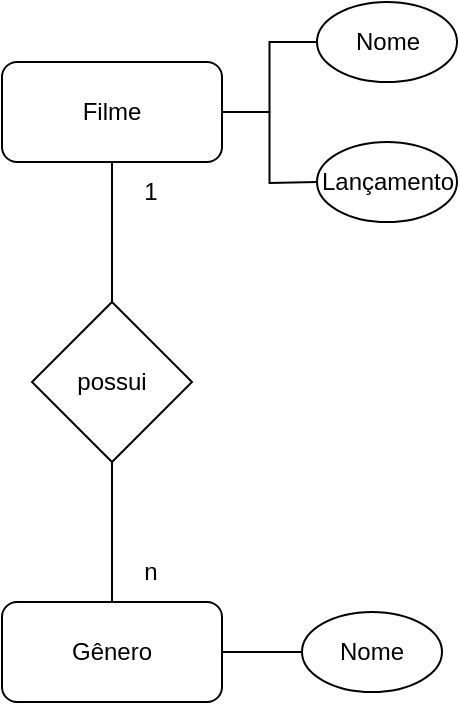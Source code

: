 <mxfile version="21.6.5" type="device" pages="7">
  <diagram name="Página-1" id="Rbm9_8pz1_UMVsuRpCix">
    <mxGraphModel dx="1050" dy="542" grid="1" gridSize="10" guides="1" tooltips="1" connect="1" arrows="1" fold="1" page="1" pageScale="1" pageWidth="827" pageHeight="1169" math="0" shadow="0">
      <root>
        <mxCell id="0" />
        <mxCell id="1" parent="0" />
        <mxCell id="4VGn9tmXkXWVKyiS41Ss-1" value="Gênero" style="rounded=1;whiteSpace=wrap;html=1;" parent="1" vertex="1">
          <mxGeometry x="340" y="470" width="110" height="50" as="geometry" />
        </mxCell>
        <mxCell id="4VGn9tmXkXWVKyiS41Ss-9" style="edgeStyle=orthogonalEdgeStyle;rounded=0;orthogonalLoop=1;jettySize=auto;html=1;entryX=0.5;entryY=0;entryDx=0;entryDy=0;strokeColor=default;endArrow=none;endFill=0;" parent="1" source="4VGn9tmXkXWVKyiS41Ss-2" target="4VGn9tmXkXWVKyiS41Ss-8" edge="1">
          <mxGeometry relative="1" as="geometry" />
        </mxCell>
        <mxCell id="4VGn9tmXkXWVKyiS41Ss-2" value="Filme" style="rounded=1;whiteSpace=wrap;html=1;" parent="1" vertex="1">
          <mxGeometry x="340" y="200" width="110" height="50" as="geometry" />
        </mxCell>
        <mxCell id="4VGn9tmXkXWVKyiS41Ss-10" value="" style="edgeStyle=orthogonalEdgeStyle;rounded=0;orthogonalLoop=1;jettySize=auto;html=1;endArrow=none;endFill=0;" parent="1" source="4VGn9tmXkXWVKyiS41Ss-8" target="4VGn9tmXkXWVKyiS41Ss-1" edge="1">
          <mxGeometry relative="1" as="geometry" />
        </mxCell>
        <mxCell id="4VGn9tmXkXWVKyiS41Ss-8" value="possui" style="rhombus;whiteSpace=wrap;html=1;" parent="1" vertex="1">
          <mxGeometry x="355" y="320" width="80" height="80" as="geometry" />
        </mxCell>
        <mxCell id="4VGn9tmXkXWVKyiS41Ss-11" value="n" style="text;html=1;align=center;verticalAlign=middle;resizable=0;points=[];autosize=1;strokeColor=none;fillColor=none;" parent="1" vertex="1">
          <mxGeometry x="399" y="440" width="30" height="30" as="geometry" />
        </mxCell>
        <mxCell id="4VGn9tmXkXWVKyiS41Ss-12" value="1" style="text;html=1;align=center;verticalAlign=middle;resizable=0;points=[];autosize=1;strokeColor=none;fillColor=none;" parent="1" vertex="1">
          <mxGeometry x="399" y="250" width="30" height="30" as="geometry" />
        </mxCell>
        <mxCell id="4VGn9tmXkXWVKyiS41Ss-20" style="edgeStyle=orthogonalEdgeStyle;rounded=0;orthogonalLoop=1;jettySize=auto;html=1;entryX=1;entryY=0.5;entryDx=0;entryDy=0;endArrow=none;endFill=0;" parent="1" source="4VGn9tmXkXWVKyiS41Ss-18" target="4VGn9tmXkXWVKyiS41Ss-2" edge="1">
          <mxGeometry relative="1" as="geometry" />
        </mxCell>
        <mxCell id="4VGn9tmXkXWVKyiS41Ss-18" value="Nome" style="ellipse;whiteSpace=wrap;html=1;" parent="1" vertex="1">
          <mxGeometry x="497.5" y="170" width="70" height="40" as="geometry" />
        </mxCell>
        <mxCell id="4VGn9tmXkXWVKyiS41Ss-21" style="edgeStyle=orthogonalEdgeStyle;rounded=0;orthogonalLoop=1;jettySize=auto;html=1;entryX=1;entryY=0.5;entryDx=0;entryDy=0;endArrow=none;endFill=0;" parent="1" target="4VGn9tmXkXWVKyiS41Ss-2" edge="1">
          <mxGeometry relative="1" as="geometry">
            <mxPoint x="497.5" y="260" as="sourcePoint" />
          </mxGeometry>
        </mxCell>
        <mxCell id="4VGn9tmXkXWVKyiS41Ss-22" value="Lançamento" style="ellipse;whiteSpace=wrap;html=1;" parent="1" vertex="1">
          <mxGeometry x="497.5" y="240" width="70" height="40" as="geometry" />
        </mxCell>
        <mxCell id="4VGn9tmXkXWVKyiS41Ss-26" style="edgeStyle=orthogonalEdgeStyle;rounded=0;orthogonalLoop=1;jettySize=auto;html=1;entryX=1;entryY=0.5;entryDx=0;entryDy=0;endArrow=none;endFill=0;" parent="1" source="4VGn9tmXkXWVKyiS41Ss-23" target="4VGn9tmXkXWVKyiS41Ss-1" edge="1">
          <mxGeometry relative="1" as="geometry" />
        </mxCell>
        <mxCell id="4VGn9tmXkXWVKyiS41Ss-23" value="Nome" style="ellipse;whiteSpace=wrap;html=1;" parent="1" vertex="1">
          <mxGeometry x="490" y="475" width="70" height="40" as="geometry" />
        </mxCell>
      </root>
    </mxGraphModel>
  </diagram>
  <diagram id="CIK4PLwykFLo3RgiAht6" name="Página-2">
    <mxGraphModel dx="1050" dy="542" grid="1" gridSize="10" guides="1" tooltips="1" connect="1" arrows="1" fold="1" page="1" pageScale="1" pageWidth="827" pageHeight="1169" math="0" shadow="0">
      <root>
        <mxCell id="0" />
        <mxCell id="1" parent="0" />
        <mxCell id="IorHs65A0lUD-Vzmuyi6-26" style="edgeStyle=orthogonalEdgeStyle;rounded=0;orthogonalLoop=1;jettySize=auto;html=1;entryX=0.5;entryY=0;entryDx=0;entryDy=0;endArrow=none;endFill=0;" parent="1" source="9TO8uk0B-yhhJvf6nBg5-1" target="IorHs65A0lUD-Vzmuyi6-24" edge="1">
          <mxGeometry relative="1" as="geometry" />
        </mxCell>
        <mxCell id="7dIoCEfL03ynkxXiGiF8-5" style="edgeStyle=orthogonalEdgeStyle;rounded=0;orthogonalLoop=1;jettySize=auto;html=1;entryX=0;entryY=0.5;entryDx=0;entryDy=0;endArrow=none;endFill=0;" parent="1" source="9TO8uk0B-yhhJvf6nBg5-1" target="B-Or4QEsUv5sbJQlpqTv-2" edge="1">
          <mxGeometry relative="1" as="geometry" />
        </mxCell>
        <mxCell id="9TO8uk0B-yhhJvf6nBg5-1" value="Pessoa" style="rounded=1;whiteSpace=wrap;html=1;" parent="1" vertex="1">
          <mxGeometry x="330" y="340" width="110" height="50" as="geometry" />
        </mxCell>
        <mxCell id="9TO8uk0B-yhhJvf6nBg5-2" value="Construa a modelagem que represente pessoas e seus dados, observando que:&#xa;&#xa;&#xa;- uma pessoa pode ter vários telefones e vários emails, porém, pode possuir somente uma CNH.&#xa;&#xa;&#xa;DQL&#xa;&#xa;&#xa;- listar as pessoas em ordem alfabética reversa, mostrando seus telefones, seus e-mails e suas CNHs" style="text;whiteSpace=wrap;" parent="1" vertex="1">
          <mxGeometry x="134" y="90" width="560" height="180" as="geometry" />
        </mxCell>
        <mxCell id="feXul_TAC31_Y7WAeXRr-1" style="edgeStyle=orthogonalEdgeStyle;rounded=0;orthogonalLoop=1;jettySize=auto;html=1;entryX=0;entryY=0.5;entryDx=0;entryDy=0;endArrow=none;endFill=0;" edge="1" parent="1" source="IorHs65A0lUD-Vzmuyi6-24" target="B_VLGKSNVDx-vFQi8Qmh-2">
          <mxGeometry relative="1" as="geometry" />
        </mxCell>
        <mxCell id="feXul_TAC31_Y7WAeXRr-3" style="edgeStyle=orthogonalEdgeStyle;rounded=0;orthogonalLoop=1;jettySize=auto;html=1;entryX=1;entryY=0.5;entryDx=0;entryDy=0;endArrow=none;endFill=0;" edge="1" parent="1" source="IorHs65A0lUD-Vzmuyi6-24" target="B_VLGKSNVDx-vFQi8Qmh-1">
          <mxGeometry relative="1" as="geometry" />
        </mxCell>
        <mxCell id="IorHs65A0lUD-Vzmuyi6-24" value="Contatos" style="rounded=1;whiteSpace=wrap;html=1;" parent="1" vertex="1">
          <mxGeometry x="330" y="535" width="110" height="50" as="geometry" />
        </mxCell>
        <mxCell id="IorHs65A0lUD-Vzmuyi6-28" value="Possui" style="rhombus;whiteSpace=wrap;html=1;" parent="1" vertex="1">
          <mxGeometry x="345" y="418" width="80" height="80" as="geometry" />
        </mxCell>
        <mxCell id="IorHs65A0lUD-Vzmuyi6-34" value="1" style="text;html=1;align=center;verticalAlign=middle;resizable=0;points=[];autosize=1;strokeColor=none;fillColor=none;" parent="1" vertex="1">
          <mxGeometry x="440" y="530" width="30" height="30" as="geometry" />
        </mxCell>
        <mxCell id="B-Or4QEsUv5sbJQlpqTv-2" value="CNH" style="rounded=1;whiteSpace=wrap;html=1;" parent="1" vertex="1">
          <mxGeometry x="620" y="340" width="110" height="50" as="geometry" />
        </mxCell>
        <mxCell id="7dIoCEfL03ynkxXiGiF8-1" value="Possui" style="rhombus;whiteSpace=wrap;html=1;" parent="1" vertex="1">
          <mxGeometry x="490" y="325" width="80" height="80" as="geometry" />
        </mxCell>
        <mxCell id="7dIoCEfL03ynkxXiGiF8-7" value="1" style="text;html=1;align=center;verticalAlign=middle;resizable=0;points=[];autosize=1;strokeColor=none;fillColor=none;" parent="1" vertex="1">
          <mxGeometry x="410" y="390" width="30" height="30" as="geometry" />
        </mxCell>
        <mxCell id="o_hS4Q0B3rI-2POFbnxo-1" value="1" style="text;html=1;align=center;verticalAlign=middle;resizable=0;points=[];autosize=1;strokeColor=none;fillColor=none;" parent="1" vertex="1">
          <mxGeometry x="440" y="325" width="30" height="30" as="geometry" />
        </mxCell>
        <mxCell id="B_VLGKSNVDx-vFQi8Qmh-1" value="Email" style="rounded=1;whiteSpace=wrap;html=1;" vertex="1" parent="1">
          <mxGeometry x="140" y="535" width="110" height="50" as="geometry" />
        </mxCell>
        <mxCell id="B_VLGKSNVDx-vFQi8Qmh-2" value="Telefone&amp;nbsp;" style="rounded=1;whiteSpace=wrap;html=1;" vertex="1" parent="1">
          <mxGeometry x="520" y="535" width="110" height="50" as="geometry" />
        </mxCell>
        <mxCell id="feXul_TAC31_Y7WAeXRr-4" value="N" style="text;html=1;align=center;verticalAlign=middle;resizable=0;points=[];autosize=1;strokeColor=none;fillColor=none;" vertex="1" parent="1">
          <mxGeometry x="250" y="530" width="30" height="30" as="geometry" />
        </mxCell>
        <mxCell id="WA3R8H33YoekJeaSQ5ve-1" value="1" style="text;html=1;align=center;verticalAlign=middle;resizable=0;points=[];autosize=1;strokeColor=none;fillColor=none;" vertex="1" parent="1">
          <mxGeometry x="585" y="328" width="30" height="30" as="geometry" />
        </mxCell>
        <mxCell id="WA3R8H33YoekJeaSQ5ve-2" value="1" style="text;html=1;align=center;verticalAlign=middle;resizable=0;points=[];autosize=1;strokeColor=none;fillColor=none;" vertex="1" parent="1">
          <mxGeometry x="399" y="500" width="30" height="30" as="geometry" />
        </mxCell>
        <mxCell id="WA3R8H33YoekJeaSQ5ve-3" value="N" style="text;html=1;align=center;verticalAlign=middle;resizable=0;points=[];autosize=1;strokeColor=none;fillColor=none;" vertex="1" parent="1">
          <mxGeometry x="490" y="530" width="30" height="30" as="geometry" />
        </mxCell>
        <mxCell id="WA3R8H33YoekJeaSQ5ve-4" value="1" style="text;html=1;align=center;verticalAlign=middle;resizable=0;points=[];autosize=1;strokeColor=none;fillColor=none;" vertex="1" parent="1">
          <mxGeometry x="300" y="530" width="30" height="30" as="geometry" />
        </mxCell>
      </root>
    </mxGraphModel>
  </diagram>
  <diagram id="9yvtXY3ABwRa9UpGyb1P" name="Página-3">
    <mxGraphModel dx="1050" dy="1711" grid="1" gridSize="10" guides="1" tooltips="1" connect="1" arrows="1" fold="1" page="1" pageScale="1" pageWidth="827" pageHeight="1169" math="0" shadow="0">
      <root>
        <mxCell id="0" />
        <mxCell id="1" parent="0" />
        <mxCell id="_fbTzRQ2B8z-yTYOF-b4-3" style="edgeStyle=orthogonalEdgeStyle;rounded=0;orthogonalLoop=1;jettySize=auto;html=1;endArrow=none;endFill=0;" edge="1" parent="1" source="_fbTzRQ2B8z-yTYOF-b4-4" target="gVPtTVeshbMzRCEr3tQi-1">
          <mxGeometry relative="1" as="geometry" />
        </mxCell>
        <mxCell id="1o09qmfVLv_jUfJYJ82m-1" value="Empresa" style="rounded=1;whiteSpace=wrap;html=1;" parent="1" vertex="1">
          <mxGeometry x="380" y="250" width="110" height="50" as="geometry" />
        </mxCell>
        <mxCell id="L-kCkqswvjLCnkZQqmrJ-1" value="Construa o Modelo Entidade Relacionamento considerando o seguinte cenário:&#xa;&#xa;&#xa;- uma empresa possui vários veículos&#xa;- um veículo possui marca(gm, ford, fiat), modelo(onix, fiesta, argo) e placa&#xa;- um cliente (cpf, nome) aluga um ou mais veículos&#xa;&#xa;&#xa;DML&#xa;&#xa;&#xa;- um registro de aluguel deve conter qual cliente alugou, o veículo alugado, data de retirada e data de devolução&#xa;&#xa;&#xa;&#xa;&#xa;DQL&#xa;&#xa;&#xa;- listar todos os alugueis mostrando as datas de início e fim, o nome do cliente que alugou e nome do modelo do carro&#xa;- listar os alugueis de um determinado cliente mostrando seu nome, as datas de início e fim e o nome do modelo do carro" style="text;whiteSpace=wrap;" parent="1" vertex="1">
          <mxGeometry x="155" y="-150" width="560" height="370" as="geometry" />
        </mxCell>
        <mxCell id="3Gdx2IoPy-9fe4D4GQiT-26" style="edgeStyle=orthogonalEdgeStyle;rounded=0;orthogonalLoop=1;jettySize=auto;html=1;entryX=0.5;entryY=0;entryDx=0;entryDy=0;endArrow=none;endFill=0;" parent="1" source="gVPtTVeshbMzRCEr3tQi-1" target="3Gdx2IoPy-9fe4D4GQiT-11" edge="1">
          <mxGeometry relative="1" as="geometry" />
        </mxCell>
        <mxCell id="lxogaj1lnlNcVyDOHG0D-5" style="edgeStyle=orthogonalEdgeStyle;rounded=0;orthogonalLoop=1;jettySize=auto;html=1;endArrow=none;endFill=0;" edge="1" parent="1" source="lxogaj1lnlNcVyDOHG0D-2" target="wl7UvJ_Po6SQF0nE-kdH-1">
          <mxGeometry relative="1" as="geometry" />
        </mxCell>
        <mxCell id="gVPtTVeshbMzRCEr3tQi-1" value="Veículo" style="rounded=1;whiteSpace=wrap;html=1;" parent="1" vertex="1">
          <mxGeometry x="380" y="430" width="110" height="50" as="geometry" />
        </mxCell>
        <mxCell id="lxogaj1lnlNcVyDOHG0D-4" style="edgeStyle=orthogonalEdgeStyle;rounded=0;orthogonalLoop=1;jettySize=auto;html=1;endArrow=none;endFill=0;" edge="1" parent="1" source="3Gdx2IoPy-9fe4D4GQiT-6" target="wl7UvJ_Po6SQF0nE-kdH-1">
          <mxGeometry relative="1" as="geometry">
            <mxPoint x="765" y="390" as="targetPoint" />
          </mxGeometry>
        </mxCell>
        <mxCell id="lxogaj1lnlNcVyDOHG0D-8" style="edgeStyle=orthogonalEdgeStyle;rounded=0;orthogonalLoop=1;jettySize=auto;html=1;entryX=0.5;entryY=1;entryDx=0;entryDy=0;endArrow=none;endFill=0;" edge="1" parent="1" source="3Gdx2IoPy-9fe4D4GQiT-6" target="FA2QmFLN-b5PZlBfIKj7-9">
          <mxGeometry relative="1" as="geometry" />
        </mxCell>
        <mxCell id="lxogaj1lnlNcVyDOHG0D-9" style="edgeStyle=orthogonalEdgeStyle;rounded=0;orthogonalLoop=1;jettySize=auto;html=1;entryX=0;entryY=0.5;entryDx=0;entryDy=0;endArrow=none;endFill=0;" edge="1" parent="1" source="3Gdx2IoPy-9fe4D4GQiT-6" target="FA2QmFLN-b5PZlBfIKj7-8">
          <mxGeometry relative="1" as="geometry" />
        </mxCell>
        <mxCell id="3Gdx2IoPy-9fe4D4GQiT-6" value="Cliente" style="rounded=1;whiteSpace=wrap;html=1;" parent="1" vertex="1">
          <mxGeometry x="710" y="250" width="110" height="50" as="geometry" />
        </mxCell>
        <mxCell id="llFGypBDKr4rj9-5li1d-9" style="edgeStyle=orthogonalEdgeStyle;rounded=0;orthogonalLoop=1;jettySize=auto;html=1;entryX=0.5;entryY=0;entryDx=0;entryDy=0;endArrow=none;endFill=0;" edge="1" parent="1" source="3Gdx2IoPy-9fe4D4GQiT-11" target="llFGypBDKr4rj9-5li1d-7">
          <mxGeometry relative="1" as="geometry" />
        </mxCell>
        <mxCell id="3Gdx2IoPy-9fe4D4GQiT-11" value="Possui" style="rhombus;whiteSpace=wrap;html=1;" parent="1" vertex="1">
          <mxGeometry x="397.5" y="514.5" width="75" height="70" as="geometry" />
        </mxCell>
        <mxCell id="3Gdx2IoPy-9fe4D4GQiT-32" style="edgeStyle=orthogonalEdgeStyle;rounded=0;orthogonalLoop=1;jettySize=auto;html=1;exitX=0.5;exitY=1;exitDx=0;exitDy=0;" parent="1" source="3Gdx2IoPy-9fe4D4GQiT-6" target="3Gdx2IoPy-9fe4D4GQiT-6" edge="1">
          <mxGeometry relative="1" as="geometry" />
        </mxCell>
        <mxCell id="FA2QmFLN-b5PZlBfIKj7-5" value="1" style="text;html=1;align=center;verticalAlign=middle;resizable=0;points=[];autosize=1;strokeColor=none;fillColor=none;" parent="1" vertex="1">
          <mxGeometry x="470" y="297.5" width="30" height="30" as="geometry" />
        </mxCell>
        <mxCell id="FA2QmFLN-b5PZlBfIKj7-6" value="1" style="text;html=1;align=center;verticalAlign=middle;resizable=0;points=[];autosize=1;strokeColor=none;fillColor=none;" parent="1" vertex="1">
          <mxGeometry x="490" y="420" width="30" height="30" as="geometry" />
        </mxCell>
        <mxCell id="FA2QmFLN-b5PZlBfIKj7-8" value="Nome" style="ellipse;whiteSpace=wrap;html=1;" parent="1" vertex="1">
          <mxGeometry x="890" y="252.5" width="70" height="45" as="geometry" />
        </mxCell>
        <mxCell id="FA2QmFLN-b5PZlBfIKj7-9" value="CPF" style="ellipse;whiteSpace=wrap;html=1;" parent="1" vertex="1">
          <mxGeometry x="730" y="150" width="70" height="45" as="geometry" />
        </mxCell>
        <mxCell id="bEb-WipSz3KxgpMOkR6_-2" value="1" style="text;html=1;align=center;verticalAlign=middle;resizable=0;points=[];autosize=1;strokeColor=none;fillColor=none;" parent="1" vertex="1">
          <mxGeometry x="797" y="297.5" width="30" height="30" as="geometry" />
        </mxCell>
        <mxCell id="llFGypBDKr4rj9-5li1d-3" style="edgeStyle=orthogonalEdgeStyle;rounded=0;orthogonalLoop=1;jettySize=auto;html=1;entryX=0;entryY=0.5;entryDx=0;entryDy=0;endArrow=none;endFill=0;" edge="1" parent="1" source="llFGypBDKr4rj9-5li1d-1" target="3Gdx2IoPy-9fe4D4GQiT-11">
          <mxGeometry relative="1" as="geometry" />
        </mxCell>
        <mxCell id="llFGypBDKr4rj9-5li1d-1" value="Marca" style="rounded=1;whiteSpace=wrap;html=1;" vertex="1" parent="1">
          <mxGeometry x="210" y="524.5" width="110" height="50" as="geometry" />
        </mxCell>
        <mxCell id="llFGypBDKr4rj9-5li1d-5" style="edgeStyle=orthogonalEdgeStyle;rounded=0;orthogonalLoop=1;jettySize=auto;html=1;entryX=1;entryY=0.5;entryDx=0;entryDy=0;endArrow=none;endFill=0;" edge="1" parent="1" source="llFGypBDKr4rj9-5li1d-2" target="3Gdx2IoPy-9fe4D4GQiT-11">
          <mxGeometry relative="1" as="geometry" />
        </mxCell>
        <mxCell id="llFGypBDKr4rj9-5li1d-2" value="Modelo" style="rounded=1;whiteSpace=wrap;html=1;" vertex="1" parent="1">
          <mxGeometry x="550" y="524.5" width="110" height="50" as="geometry" />
        </mxCell>
        <mxCell id="llFGypBDKr4rj9-5li1d-7" value="Placa" style="ellipse;whiteSpace=wrap;html=1;" vertex="1" parent="1">
          <mxGeometry x="400" y="650" width="70" height="45" as="geometry" />
        </mxCell>
        <mxCell id="llFGypBDKr4rj9-5li1d-10" value="1" style="text;html=1;align=center;verticalAlign=middle;resizable=0;points=[];autosize=1;strokeColor=none;fillColor=none;" vertex="1" parent="1">
          <mxGeometry x="320" y="514.5" width="30" height="30" as="geometry" />
        </mxCell>
        <mxCell id="llFGypBDKr4rj9-5li1d-12" value="N" style="text;html=1;align=center;verticalAlign=middle;resizable=0;points=[];autosize=1;strokeColor=none;fillColor=none;" vertex="1" parent="1">
          <mxGeometry x="455" y="480" width="30" height="30" as="geometry" />
        </mxCell>
        <mxCell id="_fbTzRQ2B8z-yTYOF-b4-5" value="" style="edgeStyle=orthogonalEdgeStyle;rounded=0;orthogonalLoop=1;jettySize=auto;html=1;endArrow=none;endFill=0;" edge="1" parent="1" source="1o09qmfVLv_jUfJYJ82m-1" target="_fbTzRQ2B8z-yTYOF-b4-4">
          <mxGeometry relative="1" as="geometry">
            <mxPoint x="435" y="300" as="sourcePoint" />
            <mxPoint x="435" y="430" as="targetPoint" />
          </mxGeometry>
        </mxCell>
        <mxCell id="_fbTzRQ2B8z-yTYOF-b4-4" value="Possui" style="rhombus;whiteSpace=wrap;html=1;" vertex="1" parent="1">
          <mxGeometry x="397.5" y="330" width="75" height="70" as="geometry" />
        </mxCell>
        <mxCell id="wl7UvJ_Po6SQF0nE-kdH-1" value="Aluguel" style="rounded=1;whiteSpace=wrap;html=1;" vertex="1" parent="1">
          <mxGeometry x="710" y="430" width="110" height="50" as="geometry" />
        </mxCell>
        <mxCell id="lxogaj1lnlNcVyDOHG0D-1" value="Possui" style="rhombus;whiteSpace=wrap;html=1;" vertex="1" parent="1">
          <mxGeometry x="727.5" y="330" width="75" height="70" as="geometry" />
        </mxCell>
        <mxCell id="lxogaj1lnlNcVyDOHG0D-6" value="" style="edgeStyle=orthogonalEdgeStyle;rounded=0;orthogonalLoop=1;jettySize=auto;html=1;endArrow=none;endFill=0;" edge="1" parent="1" source="gVPtTVeshbMzRCEr3tQi-1" target="lxogaj1lnlNcVyDOHG0D-2">
          <mxGeometry relative="1" as="geometry">
            <mxPoint x="490" y="455" as="sourcePoint" />
            <mxPoint x="710" y="455" as="targetPoint" />
          </mxGeometry>
        </mxCell>
        <mxCell id="lxogaj1lnlNcVyDOHG0D-2" value="Possui" style="rhombus;whiteSpace=wrap;html=1;" vertex="1" parent="1">
          <mxGeometry x="560" y="420" width="75" height="70" as="geometry" />
        </mxCell>
        <mxCell id="lxogaj1lnlNcVyDOHG0D-10" value="N" style="text;html=1;align=center;verticalAlign=middle;resizable=0;points=[];autosize=1;strokeColor=none;fillColor=none;" vertex="1" parent="1">
          <mxGeometry x="795" y="408" width="30" height="30" as="geometry" />
        </mxCell>
        <mxCell id="lxogaj1lnlNcVyDOHG0D-11" value="N" style="text;html=1;align=center;verticalAlign=middle;resizable=0;points=[];autosize=1;strokeColor=none;fillColor=none;" vertex="1" parent="1">
          <mxGeometry x="680" y="420" width="30" height="30" as="geometry" />
        </mxCell>
        <mxCell id="lxogaj1lnlNcVyDOHG0D-12" value="N" style="text;html=1;align=center;verticalAlign=middle;resizable=0;points=[];autosize=1;strokeColor=none;fillColor=none;" vertex="1" parent="1">
          <mxGeometry x="455" y="398" width="30" height="30" as="geometry" />
        </mxCell>
        <mxCell id="lxogaj1lnlNcVyDOHG0D-13" value="1" style="text;html=1;align=center;verticalAlign=middle;resizable=0;points=[];autosize=1;strokeColor=none;fillColor=none;" vertex="1" parent="1">
          <mxGeometry x="525" y="518" width="30" height="30" as="geometry" />
        </mxCell>
        <mxCell id="lxogaj1lnlNcVyDOHG0D-14" value="N" style="text;html=1;align=center;verticalAlign=middle;resizable=0;points=[];autosize=1;strokeColor=none;fillColor=none;" vertex="1" parent="1">
          <mxGeometry x="384" y="480" width="30" height="30" as="geometry" />
        </mxCell>
      </root>
    </mxGraphModel>
  </diagram>
  <diagram id="Ysw2MSJw9Zsr1O1KOz1v" name="Página-4">
    <mxGraphModel dx="1050" dy="1711" grid="1" gridSize="10" guides="1" tooltips="1" connect="1" arrows="1" fold="1" page="1" pageScale="1" pageWidth="827" pageHeight="1169" math="0" shadow="0">
      <root>
        <mxCell id="0" />
        <mxCell id="1" parent="0" />
        <mxCell id="fnhhcz3N8YPo74ZyA2T1-1" value="Uma clínica veterinária deseja cadastrar os pets que são atendidos em seu local.&#xa;&#xa;&#xa;- a clínica contém um endereço;&#xa;- os pets deverão ter nome, data de nascimento, tipo de pet;&#xa;- os pets deverão ter raça;&#xa;- os pets deverão ter donos;&#xa;- a clínica deseja cadastrar seus veterinários e todo atendimento de pet será feito por um veterinário;&#xa;&#xa;&#xa;DML&#xa;&#xa;&#xa;- cada atendimento deve registrar qual veterinário atendeu, qual pet foi atendido, descrição da consulta e data da consulta&#xa;&#xa;&#xa;DQL&#xa;&#xa;&#xa;- listar todos os veterinários (nome e CRMV) de uma clínica (razão social)&#xa;- listar todas as raças que começam com a letra S&#xa;- listar todos os tipos de pet que terminam com a letra O&#xa;- listar todos os pets mostrando os nomes dos seus donos&#xa;- listar todos os atendimentos mostrando o nome do veterinário que atendeu, o nome, a raça e o tipo do pet que foi atendido, o nome do dono do pet e o nome da clínica onde o pet foi atendido" style="text;whiteSpace=wrap;" parent="1" vertex="1">
          <mxGeometry x="170" y="-540" width="560" height="410" as="geometry" />
        </mxCell>
        <mxCell id="PiU0RrurMWWyct6Nsr__-3" style="edgeStyle=orthogonalEdgeStyle;rounded=0;orthogonalLoop=1;jettySize=auto;html=1;endArrow=none;endFill=0;" edge="1" parent="1" source="TIU1JSToARHGYSHNYDtb-6">
          <mxGeometry relative="1" as="geometry">
            <mxPoint x="345" y="350" as="targetPoint" />
          </mxGeometry>
        </mxCell>
        <mxCell id="PiU0RrurMWWyct6Nsr__-23" style="edgeStyle=orthogonalEdgeStyle;rounded=0;orthogonalLoop=1;jettySize=auto;html=1;entryX=1;entryY=0.5;entryDx=0;entryDy=0;endArrow=none;endFill=0;" edge="1" parent="1" source="aVV299f8NVKqfm0d9qol-1" target="PiU0RrurMWWyct6Nsr__-22">
          <mxGeometry relative="1" as="geometry" />
        </mxCell>
        <mxCell id="TIU1JSToARHGYSHNYDtb-6" value="Clínica" style="rounded=1;whiteSpace=wrap;html=1;" vertex="1" parent="1">
          <mxGeometry x="290" y="150" width="110" height="50" as="geometry" />
        </mxCell>
        <mxCell id="PiU0RrurMWWyct6Nsr__-10" style="edgeStyle=orthogonalEdgeStyle;rounded=0;orthogonalLoop=1;jettySize=auto;html=1;entryX=0.5;entryY=0;entryDx=0;entryDy=0;endArrow=none;endFill=0;" edge="1" parent="1" source="PiU0RrurMWWyct6Nsr__-9" target="TIU1JSToARHGYSHNYDtb-8">
          <mxGeometry relative="1" as="geometry" />
        </mxCell>
        <mxCell id="PiU0RrurMWWyct6Nsr__-12" style="edgeStyle=orthogonalEdgeStyle;rounded=0;orthogonalLoop=1;jettySize=auto;html=1;endArrow=none;endFill=0;" edge="1" parent="1" source="TIU1JSToARHGYSHNYDtb-7" target="PiU0RrurMWWyct6Nsr__-8">
          <mxGeometry relative="1" as="geometry" />
        </mxCell>
        <mxCell id="PiU0RrurMWWyct6Nsr__-14" style="edgeStyle=orthogonalEdgeStyle;rounded=0;orthogonalLoop=1;jettySize=auto;html=1;endArrow=none;endFill=0;" edge="1" parent="1" source="TIU1JSToARHGYSHNYDtb-7" target="PiU0RrurMWWyct6Nsr__-7">
          <mxGeometry relative="1" as="geometry" />
        </mxCell>
        <mxCell id="TIU1JSToARHGYSHNYDtb-7" value="Pet" style="rounded=1;whiteSpace=wrap;html=1;" vertex="1" parent="1">
          <mxGeometry x="290" y="350" width="110" height="50" as="geometry" />
        </mxCell>
        <mxCell id="TIU1JSToARHGYSHNYDtb-8" value="Tipo de pet" style="rounded=1;whiteSpace=wrap;html=1;" vertex="1" parent="1">
          <mxGeometry x="290" y="560" width="110" height="50" as="geometry" />
        </mxCell>
        <mxCell id="TIU1JSToARHGYSHNYDtb-9" value="Raça" style="rounded=1;whiteSpace=wrap;html=1;" vertex="1" parent="1">
          <mxGeometry x="585" y="350" width="110" height="50" as="geometry" />
        </mxCell>
        <mxCell id="TIU1JSToARHGYSHNYDtb-10" value="Dono" style="rounded=1;whiteSpace=wrap;html=1;" vertex="1" parent="1">
          <mxGeometry x="20" y="350" width="110" height="50" as="geometry" />
        </mxCell>
        <mxCell id="TIU1JSToARHGYSHNYDtb-11" value="Tipo de pet" style="rounded=1;whiteSpace=wrap;html=1;" vertex="1" parent="1">
          <mxGeometry x="625" y="130" width="110" height="50" as="geometry" />
        </mxCell>
        <mxCell id="PiU0RrurMWWyct6Nsr__-5" value="Possui" style="rhombus;whiteSpace=wrap;html=1;" vertex="1" parent="1">
          <mxGeometry x="307.5" y="230" width="75" height="70" as="geometry" />
        </mxCell>
        <mxCell id="PiU0RrurMWWyct6Nsr__-6" value="Possui" style="rhombus;whiteSpace=wrap;html=1;" vertex="1" parent="1">
          <mxGeometry x="660" y="270" width="75" height="70" as="geometry" />
        </mxCell>
        <mxCell id="PiU0RrurMWWyct6Nsr__-15" style="edgeStyle=orthogonalEdgeStyle;rounded=0;orthogonalLoop=1;jettySize=auto;html=1;endArrow=none;endFill=0;" edge="1" parent="1" source="PiU0RrurMWWyct6Nsr__-7" target="TIU1JSToARHGYSHNYDtb-10">
          <mxGeometry relative="1" as="geometry" />
        </mxCell>
        <mxCell id="PiU0RrurMWWyct6Nsr__-7" value="Possui" style="rhombus;whiteSpace=wrap;html=1;" vertex="1" parent="1">
          <mxGeometry x="170" y="340" width="75" height="70" as="geometry" />
        </mxCell>
        <mxCell id="PiU0RrurMWWyct6Nsr__-13" style="edgeStyle=orthogonalEdgeStyle;rounded=0;orthogonalLoop=1;jettySize=auto;html=1;entryX=0;entryY=0.5;entryDx=0;entryDy=0;endArrow=none;endFill=0;" edge="1" parent="1" source="PiU0RrurMWWyct6Nsr__-8" target="TIU1JSToARHGYSHNYDtb-9">
          <mxGeometry relative="1" as="geometry" />
        </mxCell>
        <mxCell id="PiU0RrurMWWyct6Nsr__-8" value="Possui" style="rhombus;whiteSpace=wrap;html=1;" vertex="1" parent="1">
          <mxGeometry x="455" y="340" width="75" height="70" as="geometry" />
        </mxCell>
        <mxCell id="PiU0RrurMWWyct6Nsr__-11" value="" style="edgeStyle=orthogonalEdgeStyle;rounded=0;orthogonalLoop=1;jettySize=auto;html=1;entryX=0.5;entryY=0;entryDx=0;entryDy=0;endArrow=none;endFill=0;" edge="1" parent="1" source="TIU1JSToARHGYSHNYDtb-7" target="PiU0RrurMWWyct6Nsr__-9">
          <mxGeometry relative="1" as="geometry">
            <mxPoint x="345" y="400" as="sourcePoint" />
            <mxPoint x="345" y="560" as="targetPoint" />
          </mxGeometry>
        </mxCell>
        <mxCell id="PiU0RrurMWWyct6Nsr__-9" value="Possui" style="rhombus;whiteSpace=wrap;html=1;" vertex="1" parent="1">
          <mxGeometry x="307.5" y="440" width="75" height="70" as="geometry" />
        </mxCell>
        <mxCell id="PiU0RrurMWWyct6Nsr__-20" value="" style="curved=1;endArrow=none;html=1;rounded=0;edgeStyle=orthogonalEdgeStyle;endFill=0;exitX=1;exitY=0.5;exitDx=0;exitDy=0;" edge="1" parent="1" source="TIU1JSToARHGYSHNYDtb-7" target="PiU0RrurMWWyct6Nsr__-4">
          <mxGeometry width="50" height="50" relative="1" as="geometry">
            <mxPoint x="400" y="350" as="sourcePoint" />
            <mxPoint x="570" y="200" as="targetPoint" />
          </mxGeometry>
        </mxCell>
        <mxCell id="PiU0RrurMWWyct6Nsr__-4" value="Possui" style="rhombus;whiteSpace=wrap;html=1;" vertex="1" parent="1">
          <mxGeometry x="445" y="220" width="75" height="70" as="geometry" />
        </mxCell>
        <mxCell id="PiU0RrurMWWyct6Nsr__-21" value="" style="curved=1;endArrow=none;html=1;rounded=0;entryX=0;entryY=0.5;entryDx=0;entryDy=0;exitX=0.5;exitY=0;exitDx=0;exitDy=0;edgeStyle=orthogonalEdgeStyle;endFill=0;" edge="1" parent="1" source="PiU0RrurMWWyct6Nsr__-4" target="TIU1JSToARHGYSHNYDtb-11">
          <mxGeometry width="50" height="50" relative="1" as="geometry">
            <mxPoint x="500" y="250" as="sourcePoint" />
            <mxPoint x="550" y="200" as="targetPoint" />
          </mxGeometry>
        </mxCell>
        <mxCell id="PiU0RrurMWWyct6Nsr__-26" style="edgeStyle=orthogonalEdgeStyle;rounded=0;orthogonalLoop=1;jettySize=auto;html=1;entryX=0.5;entryY=1;entryDx=0;entryDy=0;endArrow=none;endFill=0;" edge="1" parent="1" source="PiU0RrurMWWyct6Nsr__-22" target="PiU0RrurMWWyct6Nsr__-25">
          <mxGeometry relative="1" as="geometry" />
        </mxCell>
        <mxCell id="PiU0RrurMWWyct6Nsr__-22" value="Veterinário" style="rounded=1;whiteSpace=wrap;html=1;" vertex="1" parent="1">
          <mxGeometry x="20" y="150" width="110" height="50" as="geometry" />
        </mxCell>
        <mxCell id="PiU0RrurMWWyct6Nsr__-24" value="" style="edgeStyle=orthogonalEdgeStyle;rounded=0;orthogonalLoop=1;jettySize=auto;html=1;entryX=1;entryY=0.5;entryDx=0;entryDy=0;endArrow=none;endFill=0;" edge="1" parent="1" source="TIU1JSToARHGYSHNYDtb-6" target="aVV299f8NVKqfm0d9qol-1">
          <mxGeometry relative="1" as="geometry">
            <mxPoint x="290" y="175" as="sourcePoint" />
            <mxPoint x="150" y="175" as="targetPoint" />
          </mxGeometry>
        </mxCell>
        <mxCell id="aVV299f8NVKqfm0d9qol-1" value="Possui" style="rhombus;whiteSpace=wrap;html=1;" vertex="1" parent="1">
          <mxGeometry x="170" y="140" width="75" height="70" as="geometry" />
        </mxCell>
        <mxCell id="PiU0RrurMWWyct6Nsr__-25" value="Atendimento" style="rounded=1;whiteSpace=wrap;html=1;" vertex="1" parent="1">
          <mxGeometry x="20" y="-10" width="110" height="50" as="geometry" />
        </mxCell>
        <mxCell id="PiU0RrurMWWyct6Nsr__-27" value="N" style="text;html=1;align=center;verticalAlign=middle;resizable=0;points=[];autosize=1;strokeColor=none;fillColor=none;" vertex="1" parent="1">
          <mxGeometry x="135" y="148" width="30" height="30" as="geometry" />
        </mxCell>
        <mxCell id="PiU0RrurMWWyct6Nsr__-28" value="1" style="text;html=1;align=center;verticalAlign=middle;resizable=0;points=[];autosize=1;strokeColor=none;fillColor=none;" vertex="1" parent="1">
          <mxGeometry x="265" y="148" width="30" height="30" as="geometry" />
        </mxCell>
        <mxCell id="PiU0RrurMWWyct6Nsr__-29" value="N" style="text;html=1;align=center;verticalAlign=middle;resizable=0;points=[];autosize=1;strokeColor=none;fillColor=none;" vertex="1" parent="1">
          <mxGeometry x="135" y="10" width="30" height="30" as="geometry" />
        </mxCell>
        <mxCell id="PiU0RrurMWWyct6Nsr__-30" value="N" style="text;html=1;align=center;verticalAlign=middle;resizable=0;points=[];autosize=1;strokeColor=none;fillColor=none;" vertex="1" parent="1">
          <mxGeometry x="310" y="320" width="30" height="30" as="geometry" />
        </mxCell>
        <mxCell id="PiU0RrurMWWyct6Nsr__-31" value="N" style="text;html=1;align=center;verticalAlign=middle;resizable=0;points=[];autosize=1;strokeColor=none;fillColor=none;" vertex="1" parent="1">
          <mxGeometry x="255" y="348" width="30" height="30" as="geometry" />
        </mxCell>
        <mxCell id="PiU0RrurMWWyct6Nsr__-32" value="1" style="text;html=1;align=center;verticalAlign=middle;resizable=0;points=[];autosize=1;strokeColor=none;fillColor=none;" vertex="1" parent="1">
          <mxGeometry x="135" y="348" width="30" height="30" as="geometry" />
        </mxCell>
        <mxCell id="0VF2IsPH3btIulkXxUzp-4" value="" style="edgeStyle=orthogonalEdgeStyle;rounded=0;orthogonalLoop=1;jettySize=auto;html=1;curved=1;endArrow=none;endFill=0;" edge="1" parent="1" source="TIU1JSToARHGYSHNYDtb-7" target="0VF2IsPH3btIulkXxUzp-3">
          <mxGeometry relative="1" as="geometry">
            <mxPoint x="495" y="565" as="targetPoint" />
            <mxPoint x="400" y="375" as="sourcePoint" />
          </mxGeometry>
        </mxCell>
        <mxCell id="0VF2IsPH3btIulkXxUzp-5" style="edgeStyle=orthogonalEdgeStyle;rounded=0;orthogonalLoop=1;jettySize=auto;html=1;curved=1;entryX=0;entryY=0.5;entryDx=0;entryDy=0;exitX=0.5;exitY=1;exitDx=0;exitDy=0;endArrow=none;endFill=0;" edge="1" parent="1" source="0VF2IsPH3btIulkXxUzp-3" target="Evki9ODfNorE5VXlWqHC-1">
          <mxGeometry relative="1" as="geometry">
            <mxPoint x="580" y="575" as="targetPoint" />
          </mxGeometry>
        </mxCell>
        <mxCell id="0VF2IsPH3btIulkXxUzp-6" style="edgeStyle=orthogonalEdgeStyle;rounded=0;orthogonalLoop=1;jettySize=auto;html=1;entryX=0;entryY=0.5;entryDx=0;entryDy=0;" edge="1" parent="1" source="0VF2IsPH3btIulkXxUzp-3" target="Evki9ODfNorE5VXlWqHC-2">
          <mxGeometry relative="1" as="geometry">
            <mxPoint x="570" y="475" as="targetPoint" />
          </mxGeometry>
        </mxCell>
        <mxCell id="0VF2IsPH3btIulkXxUzp-3" value="Possui" style="rhombus;whiteSpace=wrap;html=1;" vertex="1" parent="1">
          <mxGeometry x="414" y="440" width="75" height="70" as="geometry" />
        </mxCell>
        <mxCell id="Evki9ODfNorE5VXlWqHC-1" value="Nome" style="ellipse;whiteSpace=wrap;html=1;" vertex="1" parent="1">
          <mxGeometry x="590" y="540" width="70" height="45" as="geometry" />
        </mxCell>
        <mxCell id="Evki9ODfNorE5VXlWqHC-2" value="Data de nascimento" style="ellipse;whiteSpace=wrap;html=1;" vertex="1" parent="1">
          <mxGeometry x="605" y="452.5" width="70" height="45" as="geometry" />
        </mxCell>
        <mxCell id="Evki9ODfNorE5VXlWqHC-4" value="N" style="text;html=1;align=center;verticalAlign=middle;resizable=0;points=[];autosize=1;strokeColor=none;fillColor=none;" vertex="1" parent="1">
          <mxGeometry x="555" y="348" width="30" height="30" as="geometry" />
        </mxCell>
        <mxCell id="Evki9ODfNorE5VXlWqHC-5" value="N" style="text;html=1;align=center;verticalAlign=middle;resizable=0;points=[];autosize=1;strokeColor=none;fillColor=none;" vertex="1" parent="1">
          <mxGeometry x="375" y="398" width="30" height="30" as="geometry" />
        </mxCell>
        <mxCell id="Evki9ODfNorE5VXlWqHC-6" value="1" style="text;html=1;align=center;verticalAlign=middle;resizable=0;points=[];autosize=1;strokeColor=none;fillColor=none;" vertex="1" parent="1">
          <mxGeometry x="360" y="530" width="30" height="30" as="geometry" />
        </mxCell>
      </root>
    </mxGraphModel>
  </diagram>
  <diagram id="XEHyF4ngRh0AG3LZYncm" name="Página-5">
    <mxGraphModel dx="1235" dy="1807" grid="1" gridSize="10" guides="1" tooltips="1" connect="1" arrows="1" fold="1" page="1" pageScale="1" pageWidth="827" pageHeight="1169" math="0" shadow="0">
      <root>
        <mxCell id="0" />
        <mxCell id="1" parent="0" />
        <mxCell id="jVbEstHEKOdqzlQ389W0-1" value="A Optus é uma empresa no ramo musical que deseja realizar o gerenciamento dos lançamentos de novos cds de seus artistas. Cada álbum lançado poderá conter mais de um estilo vinculado (ex.: Indie e Folk).&#xa;É importante que você crie também uma estratégia para que os usuários possuam acesso à plataforma.&#xa;Os usuários deverão conter nome, email, senha e o tipo de permissão (eles podem ser do tipo administrador ou comum).&#xa;&#xa;&#xa;Observações:&#xa;Os Artistas deverão possuir somente nome.&#xa;Estilos: nome.&#xa;Albuns: titulo, data de lançamento, localizacao, quantidade de minutos, se o álbum está ativo para visualização, a quem pertence (somente um artista por álbum) e quais os estilos vinculados.&#xa;&#xa;&#xa;DQL&#xa;&#xa;&#xa;- listar todos os usuários administradores, sem exibir suas senhas&#xa;- listar todos os álbuns lançados após o um determinado ano de lançamento&#xa;- listar os dados de um usuário através do e-mail e senha&#xa;- listar todos os álbuns ativos, mostrando o nome do artista e os estilos do álbum" style="text;whiteSpace=wrap;" parent="1" vertex="1">
          <mxGeometry x="110" y="-110" width="560" height="350" as="geometry" />
        </mxCell>
        <mxCell id="nZL_lWXnxRSNlMBa_Bo3-13" style="edgeStyle=orthogonalEdgeStyle;rounded=0;orthogonalLoop=1;jettySize=auto;html=1;entryX=0.5;entryY=0;entryDx=0;entryDy=0;endArrow=none;endFill=0;" parent="1" source="Fl0w-R9nMsweetW8QBqV-1" target="nZL_lWXnxRSNlMBa_Bo3-9" edge="1">
          <mxGeometry relative="1" as="geometry" />
        </mxCell>
        <mxCell id="Fl0w-R9nMsweetW8QBqV-1" value="Empresa" style="rounded=1;whiteSpace=wrap;html=1;" parent="1" vertex="1">
          <mxGeometry x="284" y="460" width="110" height="50" as="geometry" />
        </mxCell>
        <mxCell id="u2YRv6_Y_kJ9q6rHEyu2-1" value="Nome" style="ellipse;whiteSpace=wrap;html=1;" parent="1" vertex="1">
          <mxGeometry x="414" y="452.5" width="70" height="45" as="geometry" />
        </mxCell>
        <mxCell id="nZL_lWXnxRSNlMBa_Bo3-11" style="edgeStyle=orthogonalEdgeStyle;rounded=0;orthogonalLoop=1;jettySize=auto;html=1;entryX=0.5;entryY=0;entryDx=0;entryDy=0;endArrow=none;endFill=0;" parent="1" source="nZL_lWXnxRSNlMBa_Bo3-1" target="nZL_lWXnxRSNlMBa_Bo3-10" edge="1">
          <mxGeometry relative="1" as="geometry" />
        </mxCell>
        <mxCell id="nZL_lWXnxRSNlMBa_Bo3-1" value="Gerencia" style="rhombus;whiteSpace=wrap;html=1;" parent="1" vertex="1">
          <mxGeometry x="301.5" y="770" width="75" height="70" as="geometry" />
        </mxCell>
        <mxCell id="nZL_lWXnxRSNlMBa_Bo3-12" style="edgeStyle=orthogonalEdgeStyle;rounded=0;orthogonalLoop=1;jettySize=auto;html=1;endArrow=none;endFill=0;" parent="1" source="nZL_lWXnxRSNlMBa_Bo3-3" target="nZL_lWXnxRSNlMBa_Bo3-1" edge="1">
          <mxGeometry relative="1" as="geometry" />
        </mxCell>
        <mxCell id="SDfeirhdva7nqzFJG1fz-45" style="edgeStyle=orthogonalEdgeStyle;rounded=0;orthogonalLoop=1;jettySize=auto;html=1;endArrow=none;endFill=0;" edge="1" parent="1" source="nZL_lWXnxRSNlMBa_Bo3-3" target="SDfeirhdva7nqzFJG1fz-11">
          <mxGeometry relative="1" as="geometry" />
        </mxCell>
        <mxCell id="nZL_lWXnxRSNlMBa_Bo3-3" value="Plataforma" style="rounded=1;whiteSpace=wrap;html=1;" parent="1" vertex="1">
          <mxGeometry x="284" y="670" width="110" height="50" as="geometry" />
        </mxCell>
        <mxCell id="nZL_lWXnxRSNlMBa_Bo3-6" value="1" style="text;html=1;align=center;verticalAlign=middle;resizable=0;points=[];autosize=1;strokeColor=none;fillColor=none;" parent="1" vertex="1">
          <mxGeometry x="340" y="640" width="30" height="30" as="geometry" />
        </mxCell>
        <mxCell id="nZL_lWXnxRSNlMBa_Bo3-7" value="1" style="text;html=1;align=center;verticalAlign=middle;resizable=0;points=[];autosize=1;strokeColor=none;fillColor=none;" parent="1" vertex="1">
          <mxGeometry x="340" y="500" width="30" height="30" as="geometry" />
        </mxCell>
        <mxCell id="nZL_lWXnxRSNlMBa_Bo3-14" style="edgeStyle=orthogonalEdgeStyle;rounded=0;orthogonalLoop=1;jettySize=auto;html=1;entryX=-0.04;entryY=1.16;entryDx=0;entryDy=0;entryPerimeter=0;endArrow=none;endFill=0;" parent="1" source="nZL_lWXnxRSNlMBa_Bo3-9" target="nZL_lWXnxRSNlMBa_Bo3-6" edge="1">
          <mxGeometry relative="1" as="geometry" />
        </mxCell>
        <mxCell id="nZL_lWXnxRSNlMBa_Bo3-9" value="Possui" style="rhombus;whiteSpace=wrap;html=1;" parent="1" vertex="1">
          <mxGeometry x="301.5" y="560" width="75" height="70" as="geometry" />
        </mxCell>
        <mxCell id="SDfeirhdva7nqzFJG1fz-47" style="edgeStyle=orthogonalEdgeStyle;rounded=0;orthogonalLoop=1;jettySize=auto;html=1;endArrow=none;endFill=0;" edge="1" parent="1" source="nZL_lWXnxRSNlMBa_Bo3-10" target="MvRzyS3_p8Sesh1ouLi4-1">
          <mxGeometry relative="1" as="geometry" />
        </mxCell>
        <mxCell id="nZL_lWXnxRSNlMBa_Bo3-10" value="Albuns" style="rounded=1;whiteSpace=wrap;html=1;" parent="1" vertex="1">
          <mxGeometry x="284" y="880" width="110" height="50" as="geometry" />
        </mxCell>
        <mxCell id="yi08meLXkHbwuSks6BP_-13" style="edgeStyle=orthogonalEdgeStyle;rounded=0;orthogonalLoop=1;jettySize=auto;html=1;entryX=0.5;entryY=0;entryDx=0;entryDy=0;endArrow=none;endFill=0;" parent="1" source="nZL_lWXnxRSNlMBa_Bo3-15" target="SDfeirhdva7nqzFJG1fz-11" edge="1">
          <mxGeometry relative="1" as="geometry">
            <mxPoint x="591.5" y="660" as="targetPoint" />
          </mxGeometry>
        </mxCell>
        <mxCell id="nZL_lWXnxRSNlMBa_Bo3-15" value="Usuário" style="rounded=1;whiteSpace=wrap;html=1;" parent="1" vertex="1">
          <mxGeometry x="536.5" y="550" width="110" height="50" as="geometry" />
        </mxCell>
        <mxCell id="nZL_lWXnxRSNlMBa_Bo3-19" value="1" style="text;html=1;align=center;verticalAlign=middle;resizable=0;points=[];autosize=1;strokeColor=none;fillColor=none;" parent="1" vertex="1">
          <mxGeometry x="346.5" y="930" width="30" height="30" as="geometry" />
        </mxCell>
        <mxCell id="nZL_lWXnxRSNlMBa_Bo3-20" value="Email" style="ellipse;whiteSpace=wrap;html=1;" parent="1" vertex="1">
          <mxGeometry x="704" y="445" width="70" height="45" as="geometry" />
        </mxCell>
        <mxCell id="ZR7N-N7q1BBoq16bLbj--9" style="edgeStyle=orthogonalEdgeStyle;rounded=0;orthogonalLoop=1;jettySize=auto;html=1;entryX=0.5;entryY=0;entryDx=0;entryDy=0;endArrow=none;endFill=0;" parent="1" source="SDfeirhdva7nqzFJG1fz-22" target="nZL_lWXnxRSNlMBa_Bo3-15" edge="1">
          <mxGeometry relative="1" as="geometry" />
        </mxCell>
        <mxCell id="nZL_lWXnxRSNlMBa_Bo3-21" value="Senha" style="ellipse;whiteSpace=wrap;html=1;" parent="1" vertex="1">
          <mxGeometry x="624" y="320" width="70" height="45" as="geometry" />
        </mxCell>
        <mxCell id="nZL_lWXnxRSNlMBa_Bo3-29" value="Email" style="ellipse;whiteSpace=wrap;html=1;" parent="1" vertex="1">
          <mxGeometry x="684" y="795" width="70" height="45" as="geometry" />
        </mxCell>
        <mxCell id="yi08meLXkHbwuSks6BP_-17" value="n" style="text;html=1;align=center;verticalAlign=middle;resizable=0;points=[];autosize=1;strokeColor=none;fillColor=none;" parent="1" vertex="1">
          <mxGeometry x="346.5" y="852.5" width="30" height="30" as="geometry" />
        </mxCell>
        <mxCell id="yi08meLXkHbwuSks6BP_-18" value="Tipo de permissão" style="ellipse;whiteSpace=wrap;html=1;" parent="1" vertex="1">
          <mxGeometry x="494" y="320" width="70" height="45" as="geometry" />
        </mxCell>
        <mxCell id="MvRzyS3_p8Sesh1ouLi4-1" value="Estilo" style="rounded=1;whiteSpace=wrap;html=1;" vertex="1" parent="1">
          <mxGeometry x="284" y="1005" width="110" height="50" as="geometry" />
        </mxCell>
        <mxCell id="MvRzyS3_p8Sesh1ouLi4-2" value="n" style="text;html=1;align=center;verticalAlign=middle;resizable=0;points=[];autosize=1;strokeColor=none;fillColor=none;" vertex="1" parent="1">
          <mxGeometry x="346.5" y="980" width="30" height="30" as="geometry" />
        </mxCell>
        <mxCell id="MvRzyS3_p8Sesh1ouLi4-3" value="1" style="text;html=1;align=center;verticalAlign=middle;resizable=0;points=[];autosize=1;strokeColor=none;fillColor=none;" vertex="1" parent="1">
          <mxGeometry x="345" y="718" width="30" height="30" as="geometry" />
        </mxCell>
        <mxCell id="SDfeirhdva7nqzFJG1fz-38" style="edgeStyle=orthogonalEdgeStyle;rounded=0;orthogonalLoop=1;jettySize=auto;html=1;entryX=0.5;entryY=0;entryDx=0;entryDy=0;endArrow=none;endFill=0;" edge="1" parent="1" source="SDfeirhdva7nqzFJG1fz-1" target="SDfeirhdva7nqzFJG1fz-41">
          <mxGeometry relative="1" as="geometry">
            <mxPoint x="554" y="960" as="targetPoint" />
          </mxGeometry>
        </mxCell>
        <mxCell id="SDfeirhdva7nqzFJG1fz-39" style="edgeStyle=orthogonalEdgeStyle;rounded=0;orthogonalLoop=1;jettySize=auto;html=1;entryX=0.5;entryY=0;entryDx=0;entryDy=0;endArrow=none;endFill=0;" edge="1" parent="1" source="SDfeirhdva7nqzFJG1fz-1" target="SDfeirhdva7nqzFJG1fz-40">
          <mxGeometry relative="1" as="geometry">
            <mxPoint x="624" y="960" as="targetPoint" />
          </mxGeometry>
        </mxCell>
        <mxCell id="SDfeirhdva7nqzFJG1fz-1" value="Tipos de permissão" style="rounded=1;whiteSpace=wrap;html=1;" vertex="1" parent="1">
          <mxGeometry x="536.5" y="860" width="110" height="50" as="geometry" />
        </mxCell>
        <mxCell id="SDfeirhdva7nqzFJG1fz-19" style="edgeStyle=orthogonalEdgeStyle;rounded=0;orthogonalLoop=1;jettySize=auto;html=1;" edge="1" parent="1" source="SDfeirhdva7nqzFJG1fz-11">
          <mxGeometry relative="1" as="geometry">
            <mxPoint x="704" y="695" as="targetPoint" />
          </mxGeometry>
        </mxCell>
        <mxCell id="SDfeirhdva7nqzFJG1fz-21" style="edgeStyle=orthogonalEdgeStyle;rounded=0;orthogonalLoop=1;jettySize=auto;html=1;endArrow=none;endFill=0;" edge="1" parent="1" source="SDfeirhdva7nqzFJG1fz-11" target="SDfeirhdva7nqzFJG1fz-1">
          <mxGeometry relative="1" as="geometry" />
        </mxCell>
        <mxCell id="SDfeirhdva7nqzFJG1fz-11" value="Insere" style="rounded=1;whiteSpace=wrap;html=1;" vertex="1" parent="1">
          <mxGeometry x="536.5" y="670" width="110" height="50" as="geometry" />
        </mxCell>
        <mxCell id="SDfeirhdva7nqzFJG1fz-13" value="Senha" style="ellipse;whiteSpace=wrap;html=1;" vertex="1" parent="1">
          <mxGeometry x="694" y="662.5" width="70" height="45" as="geometry" />
        </mxCell>
        <mxCell id="SDfeirhdva7nqzFJG1fz-20" value="" style="edgeStyle=orthogonalEdgeStyle;orthogonalLoop=1;jettySize=auto;html=1;rounded=0;endArrow=none;endFill=0;curved=1;exitX=1;exitY=0.5;exitDx=0;exitDy=0;entryX=0.5;entryY=0;entryDx=0;entryDy=0;" edge="1" parent="1" source="SDfeirhdva7nqzFJG1fz-11" target="nZL_lWXnxRSNlMBa_Bo3-29">
          <mxGeometry width="100" relative="1" as="geometry">
            <mxPoint x="634" y="800" as="sourcePoint" />
            <mxPoint x="714" y="790" as="targetPoint" />
          </mxGeometry>
        </mxCell>
        <mxCell id="SDfeirhdva7nqzFJG1fz-32" style="edgeStyle=orthogonalEdgeStyle;rounded=0;orthogonalLoop=1;jettySize=auto;html=1;endArrow=none;endFill=0;" edge="1" parent="1" source="SDfeirhdva7nqzFJG1fz-22">
          <mxGeometry relative="1" as="geometry">
            <mxPoint x="704" y="475" as="targetPoint" />
          </mxGeometry>
        </mxCell>
        <mxCell id="SDfeirhdva7nqzFJG1fz-33" style="edgeStyle=orthogonalEdgeStyle;rounded=0;orthogonalLoop=1;jettySize=auto;html=1;entryX=0.406;entryY=0.951;entryDx=0;entryDy=0;entryPerimeter=0;endArrow=none;endFill=0;" edge="1" parent="1" source="SDfeirhdva7nqzFJG1fz-22" target="nZL_lWXnxRSNlMBa_Bo3-21">
          <mxGeometry relative="1" as="geometry" />
        </mxCell>
        <mxCell id="SDfeirhdva7nqzFJG1fz-34" value="" style="edgeStyle=orthogonalEdgeStyle;rounded=0;orthogonalLoop=1;jettySize=auto;html=1;endArrow=none;endFill=0;" edge="1" parent="1" source="SDfeirhdva7nqzFJG1fz-22" target="yi08meLXkHbwuSks6BP_-18">
          <mxGeometry relative="1" as="geometry" />
        </mxCell>
        <mxCell id="SDfeirhdva7nqzFJG1fz-35" style="edgeStyle=orthogonalEdgeStyle;rounded=0;orthogonalLoop=1;jettySize=auto;html=1;entryX=1;entryY=0.5;entryDx=0;entryDy=0;endArrow=none;endFill=0;" edge="1" parent="1" source="SDfeirhdva7nqzFJG1fz-22" target="u2YRv6_Y_kJ9q6rHEyu2-1">
          <mxGeometry relative="1" as="geometry">
            <mxPoint x="494" y="475" as="targetPoint" />
          </mxGeometry>
        </mxCell>
        <mxCell id="SDfeirhdva7nqzFJG1fz-22" value="Possui" style="rhombus;whiteSpace=wrap;html=1;" vertex="1" parent="1">
          <mxGeometry x="554" y="440" width="75" height="70" as="geometry" />
        </mxCell>
        <mxCell id="SDfeirhdva7nqzFJG1fz-36" value="n" style="text;html=1;align=center;verticalAlign=middle;resizable=0;points=[];autosize=1;strokeColor=none;fillColor=none;" vertex="1" parent="1">
          <mxGeometry x="599" y="830" width="30" height="30" as="geometry" />
        </mxCell>
        <mxCell id="SDfeirhdva7nqzFJG1fz-37" value="1" style="text;html=1;align=center;verticalAlign=middle;resizable=0;points=[];autosize=1;strokeColor=none;fillColor=none;" vertex="1" parent="1">
          <mxGeometry x="599" y="718" width="30" height="30" as="geometry" />
        </mxCell>
        <mxCell id="SDfeirhdva7nqzFJG1fz-40" value="Comum" style="ellipse;whiteSpace=wrap;html=1;" vertex="1" parent="1">
          <mxGeometry x="614" y="960" width="70" height="45" as="geometry" />
        </mxCell>
        <mxCell id="SDfeirhdva7nqzFJG1fz-41" value="Administrador" style="ellipse;whiteSpace=wrap;html=1;" vertex="1" parent="1">
          <mxGeometry x="504" y="960" width="70" height="45" as="geometry" />
        </mxCell>
        <mxCell id="SDfeirhdva7nqzFJG1fz-48" value="1" style="text;html=1;align=center;verticalAlign=middle;resizable=0;points=[];autosize=1;strokeColor=none;fillColor=none;" vertex="1" parent="1">
          <mxGeometry x="505" y="698" width="30" height="30" as="geometry" />
        </mxCell>
        <mxCell id="SDfeirhdva7nqzFJG1fz-49" value="1" style="text;html=1;align=center;verticalAlign=middle;resizable=0;points=[];autosize=1;strokeColor=none;fillColor=none;" vertex="1" parent="1">
          <mxGeometry x="395" y="698" width="30" height="30" as="geometry" />
        </mxCell>
        <mxCell id="SDfeirhdva7nqzFJG1fz-50" value="n" style="text;html=1;align=center;verticalAlign=middle;resizable=0;points=[];autosize=1;strokeColor=none;fillColor=none;" vertex="1" parent="1">
          <mxGeometry x="625" y="598" width="30" height="30" as="geometry" />
        </mxCell>
        <mxCell id="SDfeirhdva7nqzFJG1fz-51" value="1" style="text;html=1;align=center;verticalAlign=middle;resizable=0;points=[];autosize=1;strokeColor=none;fillColor=none;" vertex="1" parent="1">
          <mxGeometry x="625" y="638" width="30" height="30" as="geometry" />
        </mxCell>
      </root>
    </mxGraphModel>
  </diagram>
  <diagram id="F-zjQrm6kRUSXCjnJbgG" name="Página-6">
    <mxGraphModel dx="1050" dy="542" grid="1" gridSize="10" guides="1" tooltips="1" connect="1" arrows="1" fold="1" page="1" pageScale="1" pageWidth="827" pageHeight="1169" math="0" shadow="0">
      <root>
        <mxCell id="0" />
        <mxCell id="1" parent="0" />
        <mxCell id="F316gW5nh3FGyL1Je7-g-1" value="E-Commerce - SenaiShop&#xa;&#xa;&#xa;Uma Loja possui várias categorias&#xa;Uma categoria possui subcategorias&#xa;Um produto possui uma subcategoria&#xa;Um cliente efetua um pedido&#xa;Um pedido pode ter 1 ou vários produtos&#xa;&#xa;&#xa;DQL&#xa;&#xa;&#xa;- listar todos os pedidos de um cliente (nome), mostrando quais produtos foram solicitados (titulo) neste pedido e de qual subcategoria (nome) e categoria (nome) pertencem" style="text;whiteSpace=wrap;" vertex="1" parent="1">
          <mxGeometry x="220" y="20" width="560" height="240" as="geometry" />
        </mxCell>
        <mxCell id="r4d6oEh5tDn1VAT-qYjl-3" style="edgeStyle=orthogonalEdgeStyle;rounded=0;orthogonalLoop=1;jettySize=auto;html=1;entryX=0;entryY=0.5;entryDx=0;entryDy=0;endArrow=none;endFill=0;" edge="1" parent="1" source="0FgT1oTCUM_b2iEgjmMw-1" target="r4d6oEh5tDn1VAT-qYjl-2">
          <mxGeometry relative="1" as="geometry" />
        </mxCell>
        <mxCell id="0FgT1oTCUM_b2iEgjmMw-1" value="Loja" style="rounded=1;whiteSpace=wrap;html=1;" vertex="1" parent="1">
          <mxGeometry x="322.5" y="300" width="110" height="50" as="geometry" />
        </mxCell>
        <mxCell id="r4d6oEh5tDn1VAT-qYjl-15" style="edgeStyle=orthogonalEdgeStyle;rounded=0;orthogonalLoop=1;jettySize=auto;html=1;endArrow=none;endFill=0;" edge="1" parent="1" source="2_wZaKELzENlwleiwefV-1" target="r4d6oEh5tDn1VAT-qYjl-7">
          <mxGeometry relative="1" as="geometry" />
        </mxCell>
        <mxCell id="2_wZaKELzENlwleiwefV-1" value="Efetua" style="rhombus;whiteSpace=wrap;html=1;" vertex="1" parent="1">
          <mxGeometry x="517.5" y="740" width="75" height="70" as="geometry" />
        </mxCell>
        <mxCell id="r4d6oEh5tDn1VAT-qYjl-4" style="edgeStyle=orthogonalEdgeStyle;rounded=0;orthogonalLoop=1;jettySize=auto;html=1;endArrow=none;endFill=0;" edge="1" parent="1" source="r4d6oEh5tDn1VAT-qYjl-2">
          <mxGeometry relative="1" as="geometry">
            <mxPoint x="555" y="420" as="targetPoint" />
          </mxGeometry>
        </mxCell>
        <mxCell id="r4d6oEh5tDn1VAT-qYjl-2" value="Categorias" style="rounded=1;whiteSpace=wrap;html=1;" vertex="1" parent="1">
          <mxGeometry x="500" y="300" width="110" height="50" as="geometry" />
        </mxCell>
        <mxCell id="r4d6oEh5tDn1VAT-qYjl-10" style="edgeStyle=orthogonalEdgeStyle;rounded=0;orthogonalLoop=1;jettySize=auto;html=1;entryX=0.5;entryY=0;entryDx=0;entryDy=0;endArrow=none;endFill=0;" edge="1" parent="1" source="r4d6oEh5tDn1VAT-qYjl-5" target="r4d6oEh5tDn1VAT-qYjl-6">
          <mxGeometry relative="1" as="geometry" />
        </mxCell>
        <mxCell id="r4d6oEh5tDn1VAT-qYjl-5" value="Subcategorias" style="rounded=1;whiteSpace=wrap;html=1;" vertex="1" parent="1">
          <mxGeometry x="500" y="420" width="110" height="50" as="geometry" />
        </mxCell>
        <mxCell id="r4d6oEh5tDn1VAT-qYjl-12" style="edgeStyle=orthogonalEdgeStyle;rounded=0;orthogonalLoop=1;jettySize=auto;html=1;endArrow=none;endFill=0;" edge="1" parent="1" source="r4d6oEh5tDn1VAT-qYjl-6" target="r4d6oEh5tDn1VAT-qYjl-8">
          <mxGeometry relative="1" as="geometry" />
        </mxCell>
        <mxCell id="r4d6oEh5tDn1VAT-qYjl-6" value="Produto" style="rounded=1;whiteSpace=wrap;html=1;" vertex="1" parent="1">
          <mxGeometry x="500" y="535" width="110" height="50" as="geometry" />
        </mxCell>
        <mxCell id="r4d6oEh5tDn1VAT-qYjl-7" value="Cliente" style="rounded=1;whiteSpace=wrap;html=1;" vertex="1" parent="1">
          <mxGeometry x="500" y="850" width="110" height="50" as="geometry" />
        </mxCell>
        <mxCell id="r4d6oEh5tDn1VAT-qYjl-14" style="edgeStyle=orthogonalEdgeStyle;rounded=0;orthogonalLoop=1;jettySize=auto;html=1;endArrow=none;endFill=0;" edge="1" parent="1" source="r4d6oEh5tDn1VAT-qYjl-8" target="2_wZaKELzENlwleiwefV-1">
          <mxGeometry relative="1" as="geometry" />
        </mxCell>
        <mxCell id="r4d6oEh5tDn1VAT-qYjl-8" value="Pedido" style="rounded=1;whiteSpace=wrap;html=1;" vertex="1" parent="1">
          <mxGeometry x="500" y="660" width="110" height="50" as="geometry" />
        </mxCell>
        <mxCell id="r4d6oEh5tDn1VAT-qYjl-16" value="1" style="text;html=1;align=center;verticalAlign=middle;resizable=0;points=[];autosize=1;strokeColor=none;fillColor=none;" vertex="1" parent="1">
          <mxGeometry x="575" y="468" width="30" height="30" as="geometry" />
        </mxCell>
        <mxCell id="r4d6oEh5tDn1VAT-qYjl-17" value="N" style="text;html=1;align=center;verticalAlign=middle;resizable=0;points=[];autosize=1;strokeColor=none;fillColor=none;" vertex="1" parent="1">
          <mxGeometry x="575" y="505" width="30" height="30" as="geometry" />
        </mxCell>
        <mxCell id="r4d6oEh5tDn1VAT-qYjl-18" value="1" style="text;html=1;align=center;verticalAlign=middle;resizable=0;points=[];autosize=1;strokeColor=none;fillColor=none;" vertex="1" parent="1">
          <mxGeometry x="575" y="350" width="30" height="30" as="geometry" />
        </mxCell>
        <mxCell id="r4d6oEh5tDn1VAT-qYjl-19" value="N" style="text;html=1;align=center;verticalAlign=middle;resizable=0;points=[];autosize=1;strokeColor=none;fillColor=none;" vertex="1" parent="1">
          <mxGeometry x="575" y="398" width="30" height="30" as="geometry" />
        </mxCell>
        <mxCell id="r4d6oEh5tDn1VAT-qYjl-20" value="1" style="text;html=1;align=center;verticalAlign=middle;resizable=0;points=[];autosize=1;strokeColor=none;fillColor=none;" vertex="1" parent="1">
          <mxGeometry x="565" y="638" width="30" height="30" as="geometry" />
        </mxCell>
        <mxCell id="r4d6oEh5tDn1VAT-qYjl-21" value="N" style="text;html=1;align=center;verticalAlign=middle;resizable=0;points=[];autosize=1;strokeColor=none;fillColor=none;" vertex="1" parent="1">
          <mxGeometry x="565" y="578" width="30" height="30" as="geometry" />
        </mxCell>
        <mxCell id="r4d6oEh5tDn1VAT-qYjl-22" value="1" style="text;html=1;align=center;verticalAlign=middle;resizable=0;points=[];autosize=1;strokeColor=none;fillColor=none;" vertex="1" parent="1">
          <mxGeometry x="575" y="708" width="30" height="30" as="geometry" />
        </mxCell>
        <mxCell id="r4d6oEh5tDn1VAT-qYjl-23" value="1" style="text;html=1;align=center;verticalAlign=middle;resizable=0;points=[];autosize=1;strokeColor=none;fillColor=none;" vertex="1" parent="1">
          <mxGeometry x="575" y="818" width="30" height="30" as="geometry" />
        </mxCell>
      </root>
    </mxGraphModel>
  </diagram>
  <diagram id="ir5rSF7xZ3TukcGFQG4X" name="Página-7">
    <mxGraphModel dx="1050" dy="2880" grid="1" gridSize="10" guides="1" tooltips="1" connect="1" arrows="1" fold="1" page="1" pageScale="1" pageWidth="827" pageHeight="1169" math="0" shadow="0">
      <root>
        <mxCell id="0" />
        <mxCell id="1" parent="0" />
        <mxCell id="VNoysWX4WC530dhbayAd-1" value="A empresa MicroManu possui uma grande quantidade de clientes que leva seus equipamentos &#xa;como computadores, celulares, video games e até tvs para que seus colaboradores realizem o conserto.&#xa;E eles querem que você desenvolva a base para armazenar todos os dados de seus clientes e seus respectivos consertos.&#xa;Para isto, desenvolva a modelagem para atender a demanda acima. Levando em conta o exemplo abaixo:&#xa;O cliente A levou seu computador na MicroManu, o Erik e o Claudio realizaram a manutenção deste item.&#xa;O cliente B levou sua tv na MicroManu e o Daniel realizou a limpeza de todas as peças.&#xa;&#xa;&#xa;O cliente pode verificar seus consertos no site da MicroManu.&#xa;O colaborador pode encerrar o conserto.&#xa;&#xa;&#xa;DQL&#xa;&#xa;&#xa;- listar todos os pedidos dos clientes&#xa;- listar todos os pedidos de um determinado cliente, mostrando quais foram os colaboradores que executaram o serviço, qual foi o tipo de conserto, qual item foi consertado e o nome deste cliente" style="text;whiteSpace=wrap;" vertex="1" parent="1">
          <mxGeometry x="170" y="-1660" width="560" height="340" as="geometry" />
        </mxCell>
        <mxCell id="3MvQR75nbaSnbfl-lhdn-12" style="edgeStyle=orthogonalEdgeStyle;rounded=0;orthogonalLoop=1;jettySize=auto;html=1;entryX=0;entryY=0.5;entryDx=0;entryDy=0;endArrow=none;endFill=0;" edge="1" parent="1" source="W9EdLSB0xVA4du1pJRD7-1" target="kDPQk0gDe34irExcZWXp-4">
          <mxGeometry relative="1" as="geometry" />
        </mxCell>
        <mxCell id="W9EdLSB0xVA4du1pJRD7-1" value="Loja" style="rounded=1;whiteSpace=wrap;html=1;" vertex="1" parent="1">
          <mxGeometry x="340" y="-550" width="110" height="50" as="geometry" />
        </mxCell>
        <mxCell id="3MvQR75nbaSnbfl-lhdn-7" style="edgeStyle=orthogonalEdgeStyle;rounded=0;orthogonalLoop=1;jettySize=auto;html=1;endArrow=none;endFill=0;" edge="1" parent="1" source="kDPQk0gDe34irExcZWXp-2" target="3MvQR75nbaSnbfl-lhdn-6">
          <mxGeometry relative="1" as="geometry" />
        </mxCell>
        <mxCell id="-fiJCeLF8HhbmaKcpxi3-25" style="edgeStyle=orthogonalEdgeStyle;rounded=0;orthogonalLoop=1;jettySize=auto;html=1;entryX=1;entryY=0.5;entryDx=0;entryDy=0;endArrow=none;endFill=0;" edge="1" parent="1" source="kDPQk0gDe34irExcZWXp-2" target="-fiJCeLF8HhbmaKcpxi3-23">
          <mxGeometry relative="1" as="geometry" />
        </mxCell>
        <mxCell id="-fiJCeLF8HhbmaKcpxi3-26" style="edgeStyle=orthogonalEdgeStyle;rounded=0;orthogonalLoop=1;jettySize=auto;html=1;entryX=0.5;entryY=1;entryDx=0;entryDy=0;endArrow=none;endFill=0;" edge="1" parent="1" source="kDPQk0gDe34irExcZWXp-2" target="-fiJCeLF8HhbmaKcpxi3-22">
          <mxGeometry relative="1" as="geometry" />
        </mxCell>
        <mxCell id="kDPQk0gDe34irExcZWXp-2" value="Cliente" style="rounded=1;whiteSpace=wrap;html=1;" vertex="1" parent="1">
          <mxGeometry x="340" y="-790" width="110" height="50" as="geometry" />
        </mxCell>
        <mxCell id="3MvQR75nbaSnbfl-lhdn-9" style="edgeStyle=orthogonalEdgeStyle;rounded=0;orthogonalLoop=1;jettySize=auto;html=1;entryX=0.5;entryY=0;entryDx=0;entryDy=0;endArrow=none;endFill=0;exitX=0.5;exitY=1;exitDx=0;exitDy=0;" edge="1" parent="1" source="3MvQR75nbaSnbfl-lhdn-6" target="W9EdLSB0xVA4du1pJRD7-1">
          <mxGeometry relative="1" as="geometry">
            <mxPoint x="395" y="-640" as="sourcePoint" />
          </mxGeometry>
        </mxCell>
        <mxCell id="3MvQR75nbaSnbfl-lhdn-17" style="edgeStyle=orthogonalEdgeStyle;rounded=0;orthogonalLoop=1;jettySize=auto;html=1;endArrow=none;endFill=0;" edge="1" parent="1" source="kDPQk0gDe34irExcZWXp-4" target="3MvQR75nbaSnbfl-lhdn-15">
          <mxGeometry relative="1" as="geometry" />
        </mxCell>
        <mxCell id="kDPQk0gDe34irExcZWXp-4" value="Funcionário" style="rounded=1;whiteSpace=wrap;html=1;" vertex="1" parent="1">
          <mxGeometry x="627.5" y="-550" width="110" height="50" as="geometry" />
        </mxCell>
        <mxCell id="3MvQR75nbaSnbfl-lhdn-5" style="edgeStyle=orthogonalEdgeStyle;rounded=0;orthogonalLoop=1;jettySize=auto;html=1;exitX=0.5;exitY=1;exitDx=0;exitDy=0;" edge="1" parent="1">
          <mxGeometry relative="1" as="geometry">
            <mxPoint x="395" y="-640" as="sourcePoint" />
            <mxPoint x="395" y="-640" as="targetPoint" />
          </mxGeometry>
        </mxCell>
        <mxCell id="3MvQR75nbaSnbfl-lhdn-6" value="Entrega item" style="rhombus;whiteSpace=wrap;html=1;" vertex="1" parent="1">
          <mxGeometry x="357.5" y="-662" width="75" height="70" as="geometry" />
        </mxCell>
        <mxCell id="3MvQR75nbaSnbfl-lhdn-10" value="1" style="text;html=1;align=center;verticalAlign=middle;resizable=0;points=[];autosize=1;strokeColor=none;fillColor=none;" vertex="1" parent="1">
          <mxGeometry x="415" y="-882" width="30" height="30" as="geometry" />
        </mxCell>
        <mxCell id="3MvQR75nbaSnbfl-lhdn-11" value="N" style="text;html=1;align=center;verticalAlign=middle;resizable=0;points=[];autosize=1;strokeColor=none;fillColor=none;" vertex="1" parent="1">
          <mxGeometry x="399" y="-740" width="30" height="30" as="geometry" />
        </mxCell>
        <mxCell id="3MvQR75nbaSnbfl-lhdn-13" value="Solicita" style="rhombus;whiteSpace=wrap;html=1;" vertex="1" parent="1">
          <mxGeometry x="500" y="-560" width="75" height="70" as="geometry" />
        </mxCell>
        <mxCell id="3MvQR75nbaSnbfl-lhdn-18" style="edgeStyle=orthogonalEdgeStyle;rounded=0;orthogonalLoop=1;jettySize=auto;html=1;endArrow=none;endFill=0;entryX=0.5;entryY=1;entryDx=0;entryDy=0;" edge="1" parent="1" source="3MvQR75nbaSnbfl-lhdn-15" target="-fiJCeLF8HhbmaKcpxi3-6">
          <mxGeometry relative="1" as="geometry">
            <mxPoint x="685" y="-750" as="targetPoint" />
          </mxGeometry>
        </mxCell>
        <mxCell id="3MvQR75nbaSnbfl-lhdn-15" value="Realiza" style="rhombus;whiteSpace=wrap;html=1;" vertex="1" parent="1">
          <mxGeometry x="645" y="-690" width="75" height="70" as="geometry" />
        </mxCell>
        <mxCell id="3MvQR75nbaSnbfl-lhdn-21" value="1" style="text;html=1;align=center;verticalAlign=middle;resizable=0;points=[];autosize=1;strokeColor=none;fillColor=none;" vertex="1" parent="1">
          <mxGeometry x="400" y="-580" width="30" height="30" as="geometry" />
        </mxCell>
        <mxCell id="SyJ7Om2JfXdtJfVgV2wG-3" value="1" style="text;html=1;align=center;verticalAlign=middle;resizable=0;points=[];autosize=1;strokeColor=none;fillColor=none;" vertex="1" parent="1">
          <mxGeometry x="450" y="-552" width="30" height="30" as="geometry" />
        </mxCell>
        <mxCell id="SyJ7Om2JfXdtJfVgV2wG-4" value="N" style="text;html=1;align=center;verticalAlign=middle;resizable=0;points=[];autosize=1;strokeColor=none;fillColor=none;" vertex="1" parent="1">
          <mxGeometry x="600" y="-550" width="30" height="30" as="geometry" />
        </mxCell>
        <mxCell id="SyJ7Om2JfXdtJfVgV2wG-14" value="1" style="text;html=1;align=center;verticalAlign=middle;resizable=0;points=[];autosize=1;strokeColor=none;fillColor=none;" vertex="1" parent="1">
          <mxGeometry x="645" y="-572" width="30" height="30" as="geometry" />
        </mxCell>
        <mxCell id="-fiJCeLF8HhbmaKcpxi3-1" value="Site" style="ellipse;whiteSpace=wrap;html=1;" vertex="1" parent="1">
          <mxGeometry x="360" y="-320" width="70" height="45" as="geometry" />
        </mxCell>
        <mxCell id="-fiJCeLF8HhbmaKcpxi3-4" style="edgeStyle=orthogonalEdgeStyle;rounded=0;orthogonalLoop=1;jettySize=auto;html=1;endArrow=none;endFill=0;" edge="1" parent="1" source="-fiJCeLF8HhbmaKcpxi3-2" target="W9EdLSB0xVA4du1pJRD7-1">
          <mxGeometry relative="1" as="geometry" />
        </mxCell>
        <mxCell id="-fiJCeLF8HhbmaKcpxi3-5" style="edgeStyle=orthogonalEdgeStyle;rounded=0;orthogonalLoop=1;jettySize=auto;html=1;endArrow=none;endFill=0;" edge="1" parent="1" source="-fiJCeLF8HhbmaKcpxi3-2" target="-fiJCeLF8HhbmaKcpxi3-1">
          <mxGeometry relative="1" as="geometry" />
        </mxCell>
        <mxCell id="-fiJCeLF8HhbmaKcpxi3-2" value="Possui" style="rhombus;whiteSpace=wrap;html=1;" vertex="1" parent="1">
          <mxGeometry x="357.5" y="-450" width="75" height="70" as="geometry" />
        </mxCell>
        <mxCell id="-fiJCeLF8HhbmaKcpxi3-11" style="edgeStyle=orthogonalEdgeStyle;rounded=0;orthogonalLoop=1;jettySize=auto;html=1;endArrow=none;endFill=0;" edge="1" parent="1" source="-fiJCeLF8HhbmaKcpxi3-6" target="-fiJCeLF8HhbmaKcpxi3-10">
          <mxGeometry relative="1" as="geometry" />
        </mxCell>
        <mxCell id="-fiJCeLF8HhbmaKcpxi3-33" style="edgeStyle=orthogonalEdgeStyle;rounded=0;orthogonalLoop=1;jettySize=auto;html=1;endArrow=none;endFill=0;" edge="1" parent="1" source="-fiJCeLF8HhbmaKcpxi3-6" target="-fiJCeLF8HhbmaKcpxi3-32">
          <mxGeometry relative="1" as="geometry" />
        </mxCell>
        <mxCell id="-fiJCeLF8HhbmaKcpxi3-6" value="Serviços" style="rounded=1;whiteSpace=wrap;html=1;" vertex="1" parent="1">
          <mxGeometry x="627.5" y="-810" width="110" height="50" as="geometry" />
        </mxCell>
        <mxCell id="-fiJCeLF8HhbmaKcpxi3-10" value="Limpeza" style="ellipse;whiteSpace=wrap;html=1;" vertex="1" parent="1">
          <mxGeometry x="710" y="-930" width="70" height="45" as="geometry" />
        </mxCell>
        <mxCell id="-fiJCeLF8HhbmaKcpxi3-13" style="edgeStyle=orthogonalEdgeStyle;rounded=0;orthogonalLoop=1;jettySize=auto;html=1;endArrow=none;endFill=0;" edge="1" parent="1" source="-fiJCeLF8HhbmaKcpxi3-12">
          <mxGeometry relative="1" as="geometry">
            <mxPoint x="615" y="-930" as="targetPoint" />
          </mxGeometry>
        </mxCell>
        <mxCell id="-fiJCeLF8HhbmaKcpxi3-12" value="Colaborador" style="rounded=1;whiteSpace=wrap;html=1;" vertex="1" parent="1">
          <mxGeometry x="560" y="-1169" width="110" height="50" as="geometry" />
        </mxCell>
        <mxCell id="-fiJCeLF8HhbmaKcpxi3-14" value="Encerrar" style="rhombus;whiteSpace=wrap;html=1;" vertex="1" parent="1">
          <mxGeometry x="577.5" y="-1060" width="75" height="70" as="geometry" />
        </mxCell>
        <mxCell id="-fiJCeLF8HhbmaKcpxi3-22" value="TV" style="rounded=1;whiteSpace=wrap;html=1;" vertex="1" parent="1">
          <mxGeometry x="340" y="-902" width="110" height="50" as="geometry" />
        </mxCell>
        <mxCell id="-fiJCeLF8HhbmaKcpxi3-23" value="Computador" style="rounded=1;whiteSpace=wrap;html=1;" vertex="1" parent="1">
          <mxGeometry x="170" y="-790" width="110" height="50" as="geometry" />
        </mxCell>
        <mxCell id="-fiJCeLF8HhbmaKcpxi3-27" value="1" style="text;html=1;align=center;verticalAlign=middle;resizable=0;points=[];autosize=1;strokeColor=none;fillColor=none;" vertex="1" parent="1">
          <mxGeometry x="315" y="-762" width="30" height="30" as="geometry" />
        </mxCell>
        <mxCell id="-fiJCeLF8HhbmaKcpxi3-28" value="N" style="text;html=1;align=center;verticalAlign=middle;resizable=0;points=[];autosize=1;strokeColor=none;fillColor=none;" vertex="1" parent="1">
          <mxGeometry x="275" y="-762" width="30" height="30" as="geometry" />
        </mxCell>
        <mxCell id="-fiJCeLF8HhbmaKcpxi3-29" value="N" style="text;html=1;align=center;verticalAlign=middle;resizable=0;points=[];autosize=1;strokeColor=none;fillColor=none;" vertex="1" parent="1">
          <mxGeometry x="405" y="-852" width="30" height="30" as="geometry" />
        </mxCell>
        <mxCell id="-fiJCeLF8HhbmaKcpxi3-30" value="1" style="text;html=1;align=center;verticalAlign=middle;resizable=0;points=[];autosize=1;strokeColor=none;fillColor=none;" vertex="1" parent="1">
          <mxGeometry x="405" y="-820" width="30" height="30" as="geometry" />
        </mxCell>
        <mxCell id="-fiJCeLF8HhbmaKcpxi3-31" value="N" style="text;html=1;align=center;verticalAlign=middle;resizable=0;points=[];autosize=1;strokeColor=none;fillColor=none;" vertex="1" parent="1">
          <mxGeometry x="645" y="-762" width="30" height="30" as="geometry" />
        </mxCell>
        <mxCell id="-fiJCeLF8HhbmaKcpxi3-32" value="Conserto" style="rounded=1;whiteSpace=wrap;html=1;" vertex="1" parent="1">
          <mxGeometry x="560" y="-935" width="110" height="50" as="geometry" />
        </mxCell>
        <mxCell id="-fiJCeLF8HhbmaKcpxi3-34" value="1" style="text;html=1;align=center;verticalAlign=middle;resizable=0;points=[];autosize=1;strokeColor=none;fillColor=none;" vertex="1" parent="1">
          <mxGeometry x="652.5" y="-832" width="30" height="30" as="geometry" />
        </mxCell>
        <mxCell id="-fiJCeLF8HhbmaKcpxi3-35" value="1" style="text;html=1;align=center;verticalAlign=middle;resizable=0;points=[];autosize=1;strokeColor=none;fillColor=none;" vertex="1" parent="1">
          <mxGeometry x="627.5" y="-892" width="30" height="30" as="geometry" />
        </mxCell>
      </root>
    </mxGraphModel>
  </diagram>
</mxfile>
